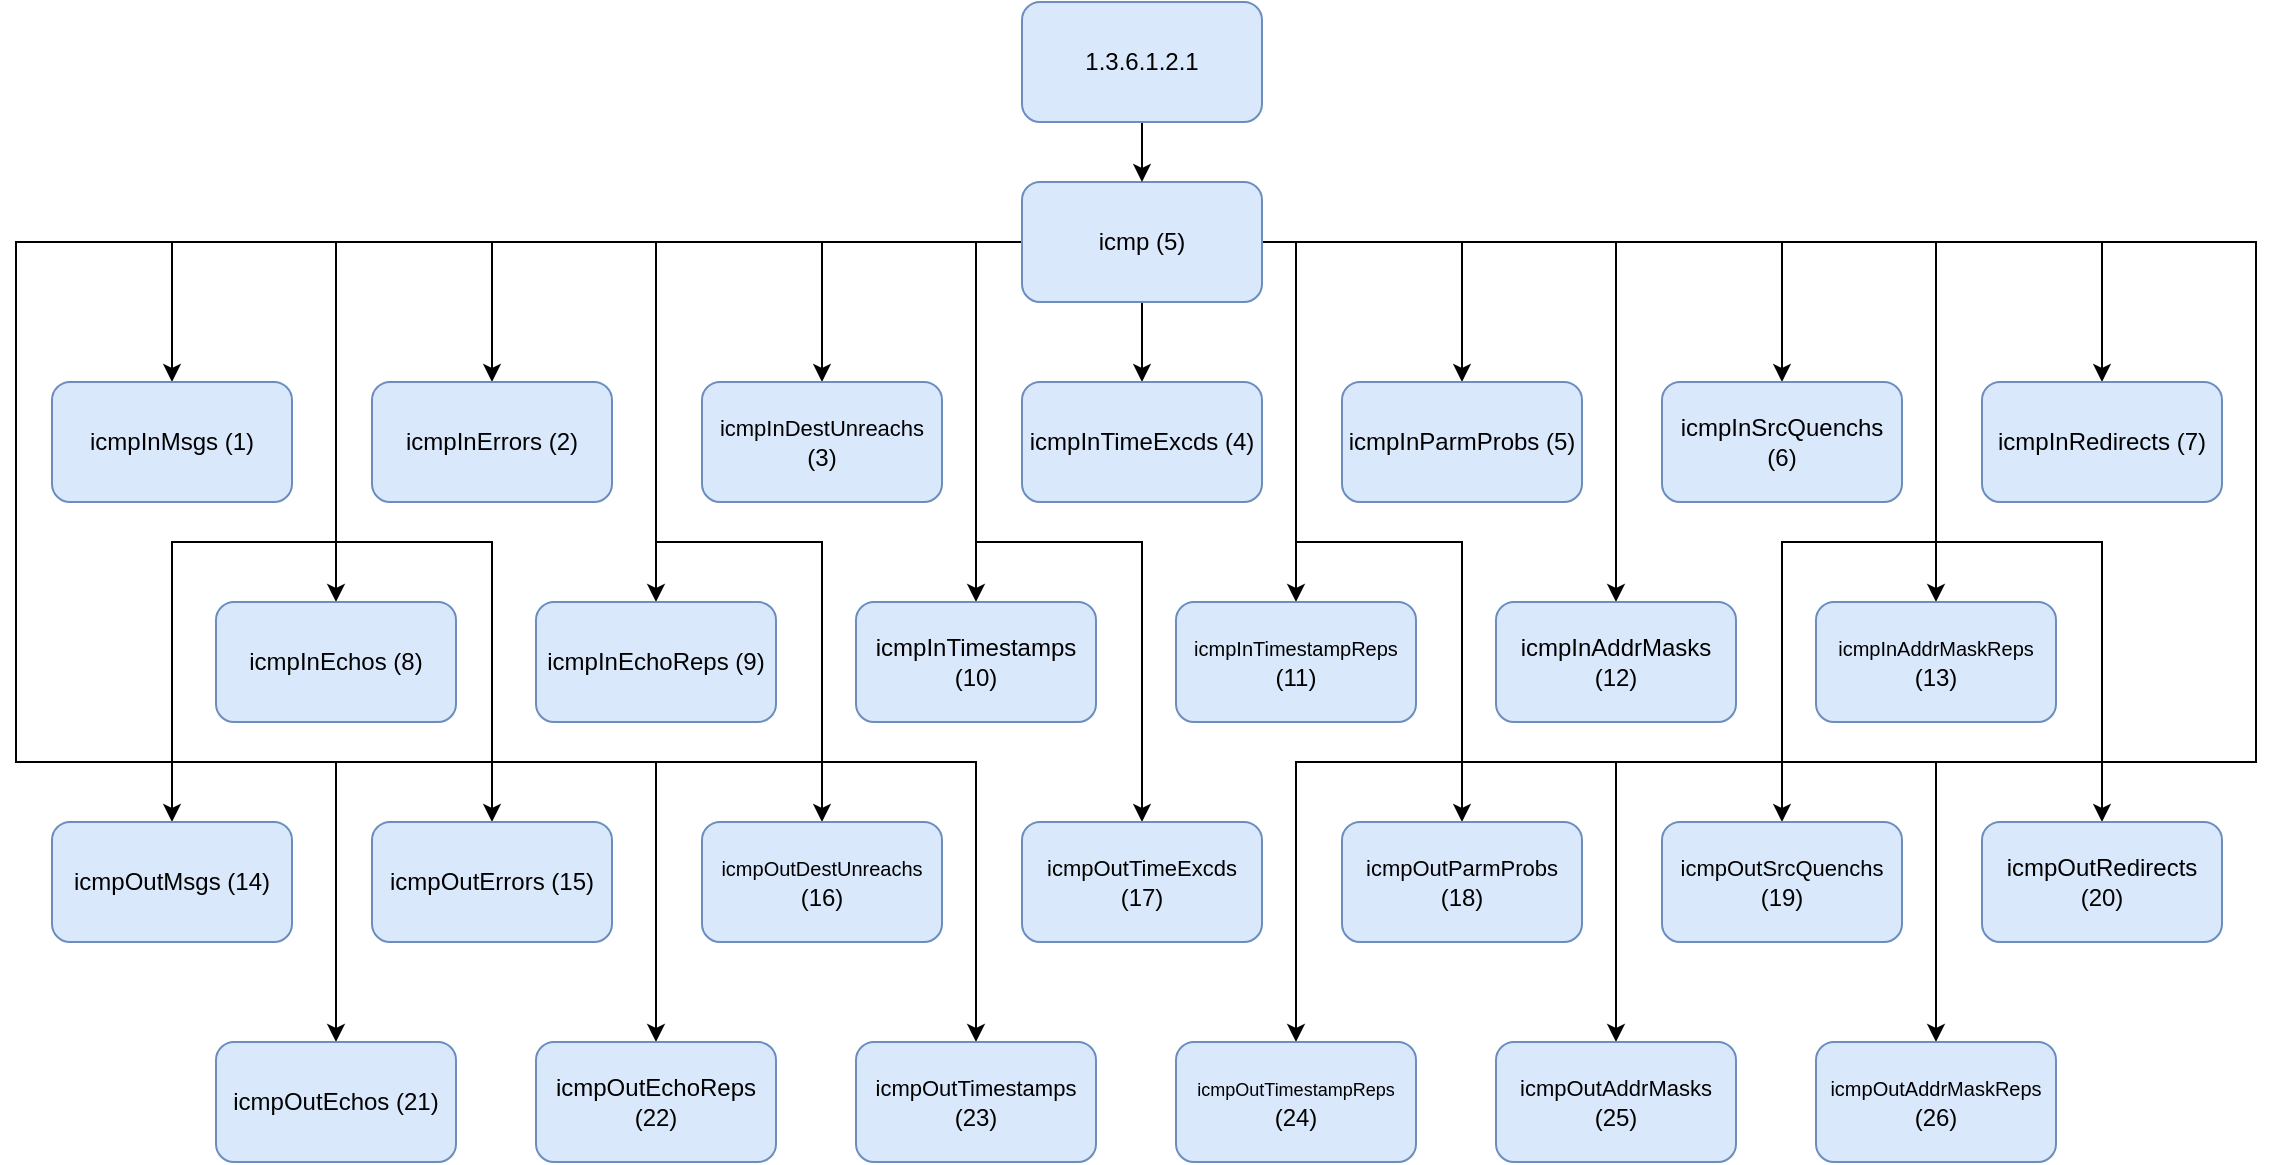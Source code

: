 <mxfile version="16.5.6" type="github">
  <diagram id="dPE0rSnDttO2cPsKpZio" name="Page-1">
    <mxGraphModel dx="2396" dy="753" grid="1" gridSize="10" guides="1" tooltips="1" connect="1" arrows="1" fold="1" page="1" pageScale="1" pageWidth="1100" pageHeight="1700" math="0" shadow="0">
      <root>
        <mxCell id="0" />
        <mxCell id="1" parent="0" />
        <mxCell id="TzHmWGtNkxeAWhN5gdSA-5" value="" style="edgeStyle=orthogonalEdgeStyle;rounded=0;orthogonalLoop=1;jettySize=auto;html=1;" parent="1" source="TzHmWGtNkxeAWhN5gdSA-1" target="TzHmWGtNkxeAWhN5gdSA-4" edge="1">
          <mxGeometry relative="1" as="geometry" />
        </mxCell>
        <mxCell id="rAjfL-ad3TDa2JF80mlk-13" value="" style="edgeStyle=orthogonalEdgeStyle;rounded=0;orthogonalLoop=1;jettySize=auto;html=1;" edge="1" parent="1" source="TzHmWGtNkxeAWhN5gdSA-1" target="rAjfL-ad3TDa2JF80mlk-12">
          <mxGeometry relative="1" as="geometry" />
        </mxCell>
        <mxCell id="rAjfL-ad3TDa2JF80mlk-15" value="" style="edgeStyle=orthogonalEdgeStyle;rounded=0;orthogonalLoop=1;jettySize=auto;html=1;" edge="1" parent="1" source="TzHmWGtNkxeAWhN5gdSA-1" target="rAjfL-ad3TDa2JF80mlk-14">
          <mxGeometry relative="1" as="geometry" />
        </mxCell>
        <mxCell id="rAjfL-ad3TDa2JF80mlk-17" value="" style="edgeStyle=orthogonalEdgeStyle;rounded=0;orthogonalLoop=1;jettySize=auto;html=1;" edge="1" parent="1" source="TzHmWGtNkxeAWhN5gdSA-1" target="rAjfL-ad3TDa2JF80mlk-16">
          <mxGeometry relative="1" as="geometry" />
        </mxCell>
        <mxCell id="rAjfL-ad3TDa2JF80mlk-19" value="" style="edgeStyle=orthogonalEdgeStyle;rounded=0;orthogonalLoop=1;jettySize=auto;html=1;" edge="1" parent="1" source="TzHmWGtNkxeAWhN5gdSA-1" target="rAjfL-ad3TDa2JF80mlk-18">
          <mxGeometry relative="1" as="geometry" />
        </mxCell>
        <mxCell id="rAjfL-ad3TDa2JF80mlk-21" value="" style="edgeStyle=orthogonalEdgeStyle;rounded=0;orthogonalLoop=1;jettySize=auto;html=1;" edge="1" parent="1" source="TzHmWGtNkxeAWhN5gdSA-1" target="rAjfL-ad3TDa2JF80mlk-20">
          <mxGeometry relative="1" as="geometry" />
        </mxCell>
        <mxCell id="rAjfL-ad3TDa2JF80mlk-23" value="" style="edgeStyle=orthogonalEdgeStyle;rounded=0;orthogonalLoop=1;jettySize=auto;html=1;" edge="1" parent="1" source="TzHmWGtNkxeAWhN5gdSA-1" target="rAjfL-ad3TDa2JF80mlk-22">
          <mxGeometry relative="1" as="geometry" />
        </mxCell>
        <mxCell id="rAjfL-ad3TDa2JF80mlk-25" value="" style="edgeStyle=orthogonalEdgeStyle;rounded=0;orthogonalLoop=1;jettySize=auto;html=1;" edge="1" parent="1" source="TzHmWGtNkxeAWhN5gdSA-1" target="rAjfL-ad3TDa2JF80mlk-24">
          <mxGeometry relative="1" as="geometry" />
        </mxCell>
        <mxCell id="rAjfL-ad3TDa2JF80mlk-27" value="" style="edgeStyle=orthogonalEdgeStyle;rounded=0;orthogonalLoop=1;jettySize=auto;html=1;" edge="1" parent="1" source="TzHmWGtNkxeAWhN5gdSA-1" target="rAjfL-ad3TDa2JF80mlk-26">
          <mxGeometry relative="1" as="geometry" />
        </mxCell>
        <mxCell id="rAjfL-ad3TDa2JF80mlk-31" value="" style="edgeStyle=orthogonalEdgeStyle;rounded=0;orthogonalLoop=1;jettySize=auto;html=1;" edge="1" parent="1" source="TzHmWGtNkxeAWhN5gdSA-1" target="rAjfL-ad3TDa2JF80mlk-30">
          <mxGeometry relative="1" as="geometry">
            <Array as="points">
              <mxPoint x="470" y="180" />
            </Array>
          </mxGeometry>
        </mxCell>
        <mxCell id="rAjfL-ad3TDa2JF80mlk-33" value="" style="edgeStyle=orthogonalEdgeStyle;rounded=0;orthogonalLoop=1;jettySize=auto;html=1;" edge="1" parent="1" source="TzHmWGtNkxeAWhN5gdSA-1" target="rAjfL-ad3TDa2JF80mlk-32">
          <mxGeometry relative="1" as="geometry">
            <Array as="points">
              <mxPoint x="630" y="180" />
            </Array>
          </mxGeometry>
        </mxCell>
        <mxCell id="rAjfL-ad3TDa2JF80mlk-35" value="" style="edgeStyle=orthogonalEdgeStyle;rounded=0;orthogonalLoop=1;jettySize=auto;html=1;" edge="1" parent="1" source="TzHmWGtNkxeAWhN5gdSA-1" target="rAjfL-ad3TDa2JF80mlk-34">
          <mxGeometry relative="1" as="geometry" />
        </mxCell>
        <mxCell id="rAjfL-ad3TDa2JF80mlk-37" value="" style="edgeStyle=orthogonalEdgeStyle;rounded=0;orthogonalLoop=1;jettySize=auto;html=1;" edge="1" parent="1" source="TzHmWGtNkxeAWhN5gdSA-1" target="rAjfL-ad3TDa2JF80mlk-36">
          <mxGeometry relative="1" as="geometry" />
        </mxCell>
        <mxCell id="rAjfL-ad3TDa2JF80mlk-39" value="" style="edgeStyle=orthogonalEdgeStyle;rounded=0;orthogonalLoop=1;jettySize=auto;html=1;" edge="1" parent="1" source="TzHmWGtNkxeAWhN5gdSA-1" target="rAjfL-ad3TDa2JF80mlk-38">
          <mxGeometry relative="1" as="geometry">
            <Array as="points">
              <mxPoint x="150" y="180" />
              <mxPoint x="150" y="330" />
              <mxPoint x="68" y="330" />
            </Array>
          </mxGeometry>
        </mxCell>
        <mxCell id="rAjfL-ad3TDa2JF80mlk-41" value="" style="edgeStyle=orthogonalEdgeStyle;rounded=0;orthogonalLoop=1;jettySize=auto;html=1;" edge="1" parent="1" source="TzHmWGtNkxeAWhN5gdSA-1" target="rAjfL-ad3TDa2JF80mlk-40">
          <mxGeometry relative="1" as="geometry">
            <Array as="points">
              <mxPoint x="150" y="180" />
              <mxPoint x="150" y="330" />
              <mxPoint x="228" y="330" />
            </Array>
          </mxGeometry>
        </mxCell>
        <mxCell id="rAjfL-ad3TDa2JF80mlk-43" value="" style="edgeStyle=orthogonalEdgeStyle;rounded=0;orthogonalLoop=1;jettySize=auto;html=1;" edge="1" parent="1" source="TzHmWGtNkxeAWhN5gdSA-1" target="rAjfL-ad3TDa2JF80mlk-42">
          <mxGeometry relative="1" as="geometry">
            <Array as="points">
              <mxPoint x="310" y="180" />
              <mxPoint x="310" y="330" />
              <mxPoint x="393" y="330" />
            </Array>
          </mxGeometry>
        </mxCell>
        <mxCell id="rAjfL-ad3TDa2JF80mlk-45" value="" style="edgeStyle=orthogonalEdgeStyle;rounded=0;orthogonalLoop=1;jettySize=auto;html=1;" edge="1" parent="1" source="TzHmWGtNkxeAWhN5gdSA-1" target="rAjfL-ad3TDa2JF80mlk-44">
          <mxGeometry relative="1" as="geometry">
            <Array as="points">
              <mxPoint x="470" y="180" />
              <mxPoint x="470" y="330" />
              <mxPoint x="553" y="330" />
            </Array>
          </mxGeometry>
        </mxCell>
        <mxCell id="rAjfL-ad3TDa2JF80mlk-47" value="" style="edgeStyle=orthogonalEdgeStyle;rounded=0;orthogonalLoop=1;jettySize=auto;html=1;" edge="1" parent="1" source="TzHmWGtNkxeAWhN5gdSA-1" target="rAjfL-ad3TDa2JF80mlk-46">
          <mxGeometry relative="1" as="geometry">
            <Array as="points">
              <mxPoint x="630" y="180" />
              <mxPoint x="630" y="330" />
              <mxPoint x="713" y="330" />
            </Array>
          </mxGeometry>
        </mxCell>
        <mxCell id="rAjfL-ad3TDa2JF80mlk-49" value="" style="edgeStyle=orthogonalEdgeStyle;rounded=0;orthogonalLoop=1;jettySize=auto;html=1;" edge="1" parent="1" source="TzHmWGtNkxeAWhN5gdSA-1" target="rAjfL-ad3TDa2JF80mlk-48">
          <mxGeometry relative="1" as="geometry">
            <Array as="points">
              <mxPoint x="950" y="180" />
              <mxPoint x="950" y="330" />
              <mxPoint x="873" y="330" />
            </Array>
          </mxGeometry>
        </mxCell>
        <mxCell id="rAjfL-ad3TDa2JF80mlk-51" value="" style="edgeStyle=orthogonalEdgeStyle;rounded=0;orthogonalLoop=1;jettySize=auto;html=1;" edge="1" parent="1" source="TzHmWGtNkxeAWhN5gdSA-1" target="rAjfL-ad3TDa2JF80mlk-50">
          <mxGeometry relative="1" as="geometry">
            <Array as="points">
              <mxPoint x="950" y="180" />
              <mxPoint x="950" y="330" />
              <mxPoint x="1033" y="330" />
            </Array>
          </mxGeometry>
        </mxCell>
        <mxCell id="rAjfL-ad3TDa2JF80mlk-53" value="" style="edgeStyle=orthogonalEdgeStyle;rounded=0;orthogonalLoop=1;jettySize=auto;html=1;" edge="1" parent="1" source="TzHmWGtNkxeAWhN5gdSA-1" target="rAjfL-ad3TDa2JF80mlk-52">
          <mxGeometry relative="1" as="geometry">
            <Array as="points">
              <mxPoint x="-10" y="180" />
              <mxPoint x="-10" y="440" />
              <mxPoint x="150" y="440" />
            </Array>
          </mxGeometry>
        </mxCell>
        <mxCell id="rAjfL-ad3TDa2JF80mlk-55" value="" style="edgeStyle=orthogonalEdgeStyle;rounded=0;orthogonalLoop=1;jettySize=auto;html=1;" edge="1" parent="1" source="TzHmWGtNkxeAWhN5gdSA-1" target="rAjfL-ad3TDa2JF80mlk-54">
          <mxGeometry relative="1" as="geometry">
            <Array as="points">
              <mxPoint x="-10" y="180" />
              <mxPoint x="-10" y="440" />
              <mxPoint x="310" y="440" />
            </Array>
          </mxGeometry>
        </mxCell>
        <mxCell id="rAjfL-ad3TDa2JF80mlk-57" value="" style="edgeStyle=orthogonalEdgeStyle;rounded=0;orthogonalLoop=1;jettySize=auto;html=1;" edge="1" parent="1" source="TzHmWGtNkxeAWhN5gdSA-1" target="rAjfL-ad3TDa2JF80mlk-56">
          <mxGeometry relative="1" as="geometry">
            <Array as="points">
              <mxPoint x="1110" y="180" />
              <mxPoint x="1110" y="440" />
              <mxPoint x="950" y="440" />
            </Array>
          </mxGeometry>
        </mxCell>
        <mxCell id="rAjfL-ad3TDa2JF80mlk-59" value="" style="edgeStyle=orthogonalEdgeStyle;rounded=0;orthogonalLoop=1;jettySize=auto;html=1;" edge="1" parent="1" source="TzHmWGtNkxeAWhN5gdSA-1" target="rAjfL-ad3TDa2JF80mlk-58">
          <mxGeometry relative="1" as="geometry">
            <Array as="points">
              <mxPoint x="1110" y="180" />
              <mxPoint x="1110" y="440" />
              <mxPoint x="790" y="440" />
            </Array>
          </mxGeometry>
        </mxCell>
        <mxCell id="rAjfL-ad3TDa2JF80mlk-61" value="" style="edgeStyle=orthogonalEdgeStyle;rounded=0;orthogonalLoop=1;jettySize=auto;html=1;" edge="1" parent="1" source="TzHmWGtNkxeAWhN5gdSA-1" target="rAjfL-ad3TDa2JF80mlk-60">
          <mxGeometry relative="1" as="geometry">
            <Array as="points">
              <mxPoint x="-10" y="180" />
              <mxPoint x="-10" y="440" />
              <mxPoint x="470" y="440" />
            </Array>
          </mxGeometry>
        </mxCell>
        <mxCell id="rAjfL-ad3TDa2JF80mlk-63" value="" style="edgeStyle=orthogonalEdgeStyle;rounded=0;orthogonalLoop=1;jettySize=auto;html=1;" edge="1" parent="1" source="TzHmWGtNkxeAWhN5gdSA-1" target="rAjfL-ad3TDa2JF80mlk-62">
          <mxGeometry relative="1" as="geometry">
            <Array as="points">
              <mxPoint x="1110" y="180" />
              <mxPoint x="1110" y="440" />
              <mxPoint x="630" y="440" />
            </Array>
          </mxGeometry>
        </mxCell>
        <mxCell id="TzHmWGtNkxeAWhN5gdSA-1" value="icmp (5)" style="rounded=1;whiteSpace=wrap;html=1;fillColor=#dae8fc;strokeColor=#6c8ebf;" parent="1" vertex="1">
          <mxGeometry x="493" y="150" width="120" height="60" as="geometry" />
        </mxCell>
        <mxCell id="TzHmWGtNkxeAWhN5gdSA-4" value="icmpInMsgs (1)" style="whiteSpace=wrap;html=1;rounded=1;fillColor=#dae8fc;strokeColor=#6c8ebf;" parent="1" vertex="1">
          <mxGeometry x="8" y="250" width="120" height="60" as="geometry" />
        </mxCell>
        <mxCell id="rAjfL-ad3TDa2JF80mlk-3" value="" style="edgeStyle=orthogonalEdgeStyle;rounded=0;orthogonalLoop=1;jettySize=auto;html=1;" edge="1" parent="1" source="rAjfL-ad3TDa2JF80mlk-1" target="TzHmWGtNkxeAWhN5gdSA-1">
          <mxGeometry relative="1" as="geometry" />
        </mxCell>
        <mxCell id="rAjfL-ad3TDa2JF80mlk-1" value="1.3.6.1.2.1" style="whiteSpace=wrap;html=1;fillColor=#dae8fc;strokeColor=#6c8ebf;rounded=1;" vertex="1" parent="1">
          <mxGeometry x="493" y="60" width="120" height="60" as="geometry" />
        </mxCell>
        <mxCell id="rAjfL-ad3TDa2JF80mlk-12" value="icmpInErrors (2)" style="whiteSpace=wrap;html=1;fillColor=#dae8fc;strokeColor=#6c8ebf;rounded=1;" vertex="1" parent="1">
          <mxGeometry x="168" y="250" width="120" height="60" as="geometry" />
        </mxCell>
        <mxCell id="rAjfL-ad3TDa2JF80mlk-14" value="&lt;font style=&quot;font-size: 11px&quot;&gt;icmpInDestUnreachs&lt;/font&gt; (3)" style="rounded=1;whiteSpace=wrap;html=1;fillColor=#dae8fc;strokeColor=#6c8ebf;" vertex="1" parent="1">
          <mxGeometry x="333" y="250" width="120" height="60" as="geometry" />
        </mxCell>
        <mxCell id="rAjfL-ad3TDa2JF80mlk-16" value="icmpInTimeExcds (4)" style="whiteSpace=wrap;html=1;fillColor=#dae8fc;strokeColor=#6c8ebf;rounded=1;" vertex="1" parent="1">
          <mxGeometry x="493" y="250" width="120" height="60" as="geometry" />
        </mxCell>
        <mxCell id="rAjfL-ad3TDa2JF80mlk-18" value="icmpInParmProbs (5)" style="whiteSpace=wrap;html=1;fillColor=#dae8fc;strokeColor=#6c8ebf;rounded=1;" vertex="1" parent="1">
          <mxGeometry x="653" y="250" width="120" height="60" as="geometry" />
        </mxCell>
        <mxCell id="rAjfL-ad3TDa2JF80mlk-20" value="icmpInSrcQuenchs (6)" style="whiteSpace=wrap;html=1;fillColor=#dae8fc;strokeColor=#6c8ebf;rounded=1;" vertex="1" parent="1">
          <mxGeometry x="813" y="250" width="120" height="60" as="geometry" />
        </mxCell>
        <mxCell id="rAjfL-ad3TDa2JF80mlk-22" value="icmpInRedirects (7)" style="whiteSpace=wrap;html=1;fillColor=#dae8fc;strokeColor=#6c8ebf;rounded=1;" vertex="1" parent="1">
          <mxGeometry x="973" y="250" width="120" height="60" as="geometry" />
        </mxCell>
        <mxCell id="rAjfL-ad3TDa2JF80mlk-24" value="&lt;div&gt;icmpInEchos (8)&lt;/div&gt;" style="whiteSpace=wrap;html=1;fillColor=#dae8fc;strokeColor=#6c8ebf;rounded=1;" vertex="1" parent="1">
          <mxGeometry x="90" y="360" width="120" height="60" as="geometry" />
        </mxCell>
        <mxCell id="rAjfL-ad3TDa2JF80mlk-26" value="icmpInEchoReps (9)" style="whiteSpace=wrap;html=1;fillColor=#dae8fc;strokeColor=#6c8ebf;rounded=1;" vertex="1" parent="1">
          <mxGeometry x="250" y="360" width="120" height="60" as="geometry" />
        </mxCell>
        <mxCell id="rAjfL-ad3TDa2JF80mlk-30" value="icmpInTimestamps (10)" style="whiteSpace=wrap;html=1;fillColor=#dae8fc;strokeColor=#6c8ebf;rounded=1;" vertex="1" parent="1">
          <mxGeometry x="410" y="360" width="120" height="60" as="geometry" />
        </mxCell>
        <mxCell id="rAjfL-ad3TDa2JF80mlk-32" value="&lt;font style=&quot;font-size: 10px&quot;&gt;icmpInTimestampReps&lt;/font&gt; (11)" style="whiteSpace=wrap;html=1;fillColor=#dae8fc;strokeColor=#6c8ebf;rounded=1;" vertex="1" parent="1">
          <mxGeometry x="570" y="360" width="120" height="60" as="geometry" />
        </mxCell>
        <mxCell id="rAjfL-ad3TDa2JF80mlk-34" value="icmpInAddrMasks (12)" style="whiteSpace=wrap;html=1;fillColor=#dae8fc;strokeColor=#6c8ebf;rounded=1;" vertex="1" parent="1">
          <mxGeometry x="730" y="360" width="120" height="60" as="geometry" />
        </mxCell>
        <mxCell id="rAjfL-ad3TDa2JF80mlk-36" value="&lt;font style=&quot;font-size: 10px&quot;&gt;icmpInAddrMaskReps&lt;/font&gt; (13)" style="whiteSpace=wrap;html=1;fillColor=#dae8fc;strokeColor=#6c8ebf;rounded=1;" vertex="1" parent="1">
          <mxGeometry x="890" y="360" width="120" height="60" as="geometry" />
        </mxCell>
        <mxCell id="rAjfL-ad3TDa2JF80mlk-38" value="icmpOutMsgs (14)" style="rounded=1;whiteSpace=wrap;html=1;fillColor=#dae8fc;strokeColor=#6c8ebf;" vertex="1" parent="1">
          <mxGeometry x="8" y="470" width="120" height="60" as="geometry" />
        </mxCell>
        <mxCell id="rAjfL-ad3TDa2JF80mlk-40" value="icmpOutErrors (15)" style="whiteSpace=wrap;html=1;fillColor=#dae8fc;strokeColor=#6c8ebf;rounded=1;" vertex="1" parent="1">
          <mxGeometry x="168" y="470" width="120" height="60" as="geometry" />
        </mxCell>
        <mxCell id="rAjfL-ad3TDa2JF80mlk-42" value="&lt;font style=&quot;font-size: 10px&quot;&gt;icmpOutDestUnreachs&lt;/font&gt; (16)" style="whiteSpace=wrap;html=1;fillColor=#dae8fc;strokeColor=#6c8ebf;rounded=1;" vertex="1" parent="1">
          <mxGeometry x="333" y="470" width="120" height="60" as="geometry" />
        </mxCell>
        <mxCell id="rAjfL-ad3TDa2JF80mlk-44" value="&lt;font style=&quot;font-size: 11px&quot;&gt;icmpOutTimeExcds&lt;/font&gt; (17)" style="whiteSpace=wrap;html=1;fillColor=#dae8fc;strokeColor=#6c8ebf;rounded=1;" vertex="1" parent="1">
          <mxGeometry x="493" y="470" width="120" height="60" as="geometry" />
        </mxCell>
        <mxCell id="rAjfL-ad3TDa2JF80mlk-46" value="&lt;font style=&quot;font-size: 11px&quot;&gt;icmpOutParmProbs&lt;/font&gt; (18)" style="whiteSpace=wrap;html=1;fillColor=#dae8fc;strokeColor=#6c8ebf;rounded=1;" vertex="1" parent="1">
          <mxGeometry x="653" y="470" width="120" height="60" as="geometry" />
        </mxCell>
        <mxCell id="rAjfL-ad3TDa2JF80mlk-48" value="&lt;font style=&quot;font-size: 11px&quot;&gt;icmpOutSrcQuenchs&lt;/font&gt; (19)" style="whiteSpace=wrap;html=1;fillColor=#dae8fc;strokeColor=#6c8ebf;rounded=1;" vertex="1" parent="1">
          <mxGeometry x="813" y="470" width="120" height="60" as="geometry" />
        </mxCell>
        <mxCell id="rAjfL-ad3TDa2JF80mlk-50" value="icmpOutRedirects (20)" style="whiteSpace=wrap;html=1;fillColor=#dae8fc;strokeColor=#6c8ebf;rounded=1;" vertex="1" parent="1">
          <mxGeometry x="973" y="470" width="120" height="60" as="geometry" />
        </mxCell>
        <mxCell id="rAjfL-ad3TDa2JF80mlk-52" value="icmpOutEchos (21)" style="whiteSpace=wrap;html=1;fillColor=#dae8fc;strokeColor=#6c8ebf;rounded=1;" vertex="1" parent="1">
          <mxGeometry x="90" y="580" width="120" height="60" as="geometry" />
        </mxCell>
        <mxCell id="rAjfL-ad3TDa2JF80mlk-54" value="icmpOutEchoReps (22)" style="whiteSpace=wrap;html=1;fillColor=#dae8fc;strokeColor=#6c8ebf;rounded=1;" vertex="1" parent="1">
          <mxGeometry x="250" y="580" width="120" height="60" as="geometry" />
        </mxCell>
        <mxCell id="rAjfL-ad3TDa2JF80mlk-56" value="&lt;font style=&quot;font-size: 10px&quot;&gt;icmpOutAddrMaskReps&lt;/font&gt; (26)" style="whiteSpace=wrap;html=1;fillColor=#dae8fc;strokeColor=#6c8ebf;rounded=1;" vertex="1" parent="1">
          <mxGeometry x="890" y="580" width="120" height="60" as="geometry" />
        </mxCell>
        <mxCell id="rAjfL-ad3TDa2JF80mlk-58" value="&lt;font style=&quot;font-size: 11px&quot;&gt;icmpOutAddrMasks&lt;/font&gt; (25)" style="whiteSpace=wrap;html=1;fillColor=#dae8fc;strokeColor=#6c8ebf;rounded=1;" vertex="1" parent="1">
          <mxGeometry x="730" y="580" width="120" height="60" as="geometry" />
        </mxCell>
        <mxCell id="rAjfL-ad3TDa2JF80mlk-60" value="&lt;font style=&quot;font-size: 11px&quot;&gt;icmpOutTimestamps&lt;/font&gt; (23)" style="whiteSpace=wrap;html=1;fillColor=#dae8fc;strokeColor=#6c8ebf;rounded=1;" vertex="1" parent="1">
          <mxGeometry x="410" y="580" width="120" height="60" as="geometry" />
        </mxCell>
        <mxCell id="rAjfL-ad3TDa2JF80mlk-62" value="&lt;font style=&quot;font-size: 9px&quot;&gt;icmpOutTimestampReps&lt;/font&gt; (24)" style="whiteSpace=wrap;html=1;fillColor=#dae8fc;strokeColor=#6c8ebf;rounded=1;" vertex="1" parent="1">
          <mxGeometry x="570" y="580" width="120" height="60" as="geometry" />
        </mxCell>
      </root>
    </mxGraphModel>
  </diagram>
</mxfile>
